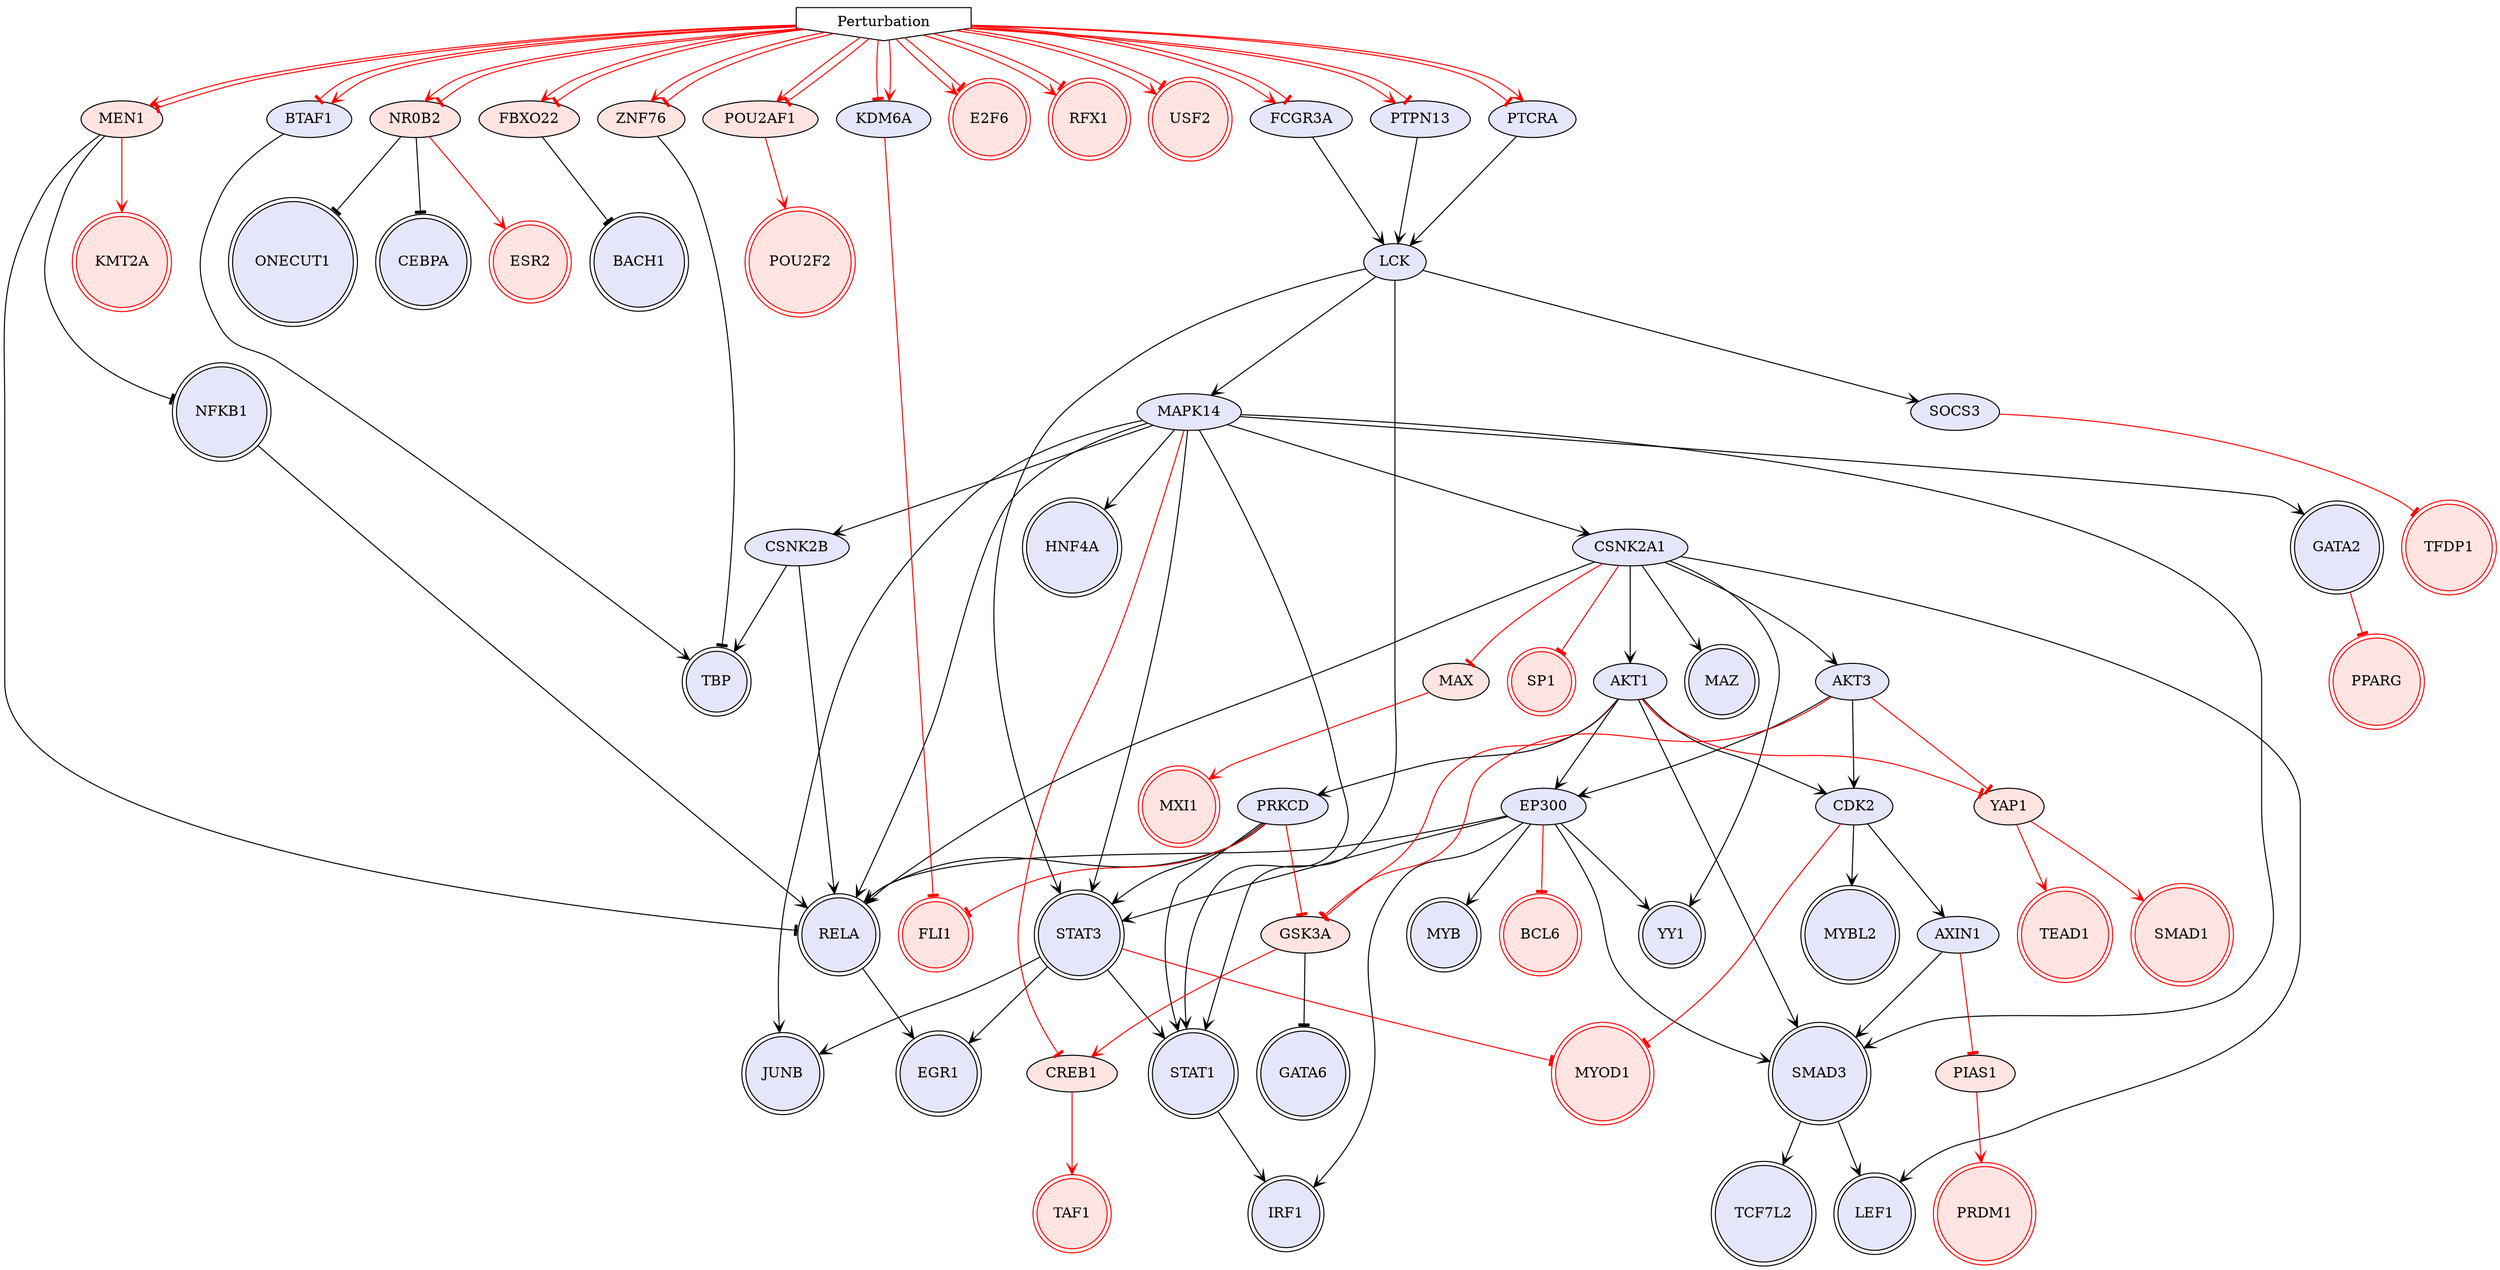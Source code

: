 digraph {

STAT1->IRF1 [penwidth=1, color=black, arrowhead="vee"]
EP300->MYB [penwidth=1, color=black, arrowhead="vee"]
STAT3->JUNB [penwidth=1, color=black, arrowhead="vee"]
STAT3->EGR1 [penwidth=1, color=black, arrowhead="vee"]
SMAD3->TCF7L2 [penwidth=1, color=black, arrowhead="vee"]
EP300->STAT3 [penwidth=1, color=black, arrowhead="vee"]
MEN1->NFKB1 [penwidth=1, color=black, arrowhead="tee"]
MEN1->RELA [penwidth=1, color=black, arrowhead="tee"]
SMAD3->LEF1 [penwidth=1, color=black, arrowhead="vee"]
AXIN1->SMAD3 [penwidth=1, color=black, arrowhead="vee"]
NR0B2->ONECUT1 [penwidth=1, color=black, arrowhead="tee"]
MAPK14->SMAD3 [penwidth=1, color=black, arrowhead="vee"]
MAPK14->STAT3 [penwidth=1, color=black, arrowhead="vee"]
MAPK14->STAT1 [penwidth=1, color=black, arrowhead="vee"]
CSNK2A1->LEF1 [penwidth=1, color=black, arrowhead="vee"]
MAPK14->CSNK2A1 [penwidth=1, color=black, arrowhead="vee"]
EP300->RELA [penwidth=1, color=black, arrowhead="vee"]
NFKB1->RELA [penwidth=1, color=black, arrowhead="vee"]
GSK3A->GATA6 [penwidth=1, color=black, arrowhead="tee"]
PTCRA->LCK [penwidth=1, color=black, arrowhead="vee"]
RELA->EGR1 [penwidth=1, color=black, arrowhead="vee"]
CSNK2A1->MAZ [penwidth=1, color=black, arrowhead="vee"]
MAPK14->GATA2 [penwidth=1, color=black, arrowhead="vee"]
FBXO22->BACH1 [penwidth=1, color=black, arrowhead="tee"]
AKT3->EP300 [penwidth=1, color=black, arrowhead="vee"]
CSNK2A1->RELA [penwidth=1, color=black, arrowhead="vee"]
CSNK2A1->AKT3 [penwidth=1, color=black, arrowhead="vee"]
ZNF76->TBP [penwidth=1, color=black, arrowhead="tee"]
EP300->SMAD3 [penwidth=1, color=black, arrowhead="vee"]
AKT3->CDK2 [penwidth=1, color=black, arrowhead="vee"]
CDK2->MYBL2 [penwidth=1, color=black, arrowhead="vee"]
MAPK14->JUNB [penwidth=1, color=black, arrowhead="vee"]
CSNK2A1->YY1 [penwidth=1, color=black, arrowhead="vee"]
NR0B2->CEBPA [penwidth=1, color=black, arrowhead="tee"]
MAPK14->HNF4A [penwidth=1, color=black, arrowhead="vee"]
LCK->SOCS3 [penwidth=1, color=black, arrowhead="vee"]
LCK->MAPK14 [penwidth=1, color=black, arrowhead="vee"]
LCK->STAT1 [penwidth=1, color=black, arrowhead="vee"]
STAT3->STAT1 [penwidth=1, color=black, arrowhead="vee"]
LCK->STAT3 [penwidth=1, color=black, arrowhead="vee"]
MAPK14->RELA [penwidth=1, color=black, arrowhead="vee"]
CDK2->AXIN1 [penwidth=1, color=black, arrowhead="vee"]
EP300->YY1 [penwidth=1, color=black, arrowhead="vee"]
EP300->IRF1 [penwidth=1, color=black, arrowhead="vee"]
Perturbation->KDM6A [penwidth=1, color=red, arrowhead="tee"]
Perturbation->PTCRA [penwidth=1, color=red, arrowhead="tee"]
MEN1->KMT2A [penwidth=1, color=red, arrowhead="vee"]
EP300->BCL6 [penwidth=1, color=red, arrowhead="tee"]
MAPK14->CREB1 [penwidth=1, color=red, arrowhead="tee"]
NR0B2->ESR2 [penwidth=1, color=red, arrowhead="vee"]
GSK3A->CREB1 [penwidth=1, color=red, arrowhead="vee"]
CREB1->TAF1 [penwidth=1, color=red, arrowhead="vee"]
YAP1->TEAD1 [penwidth=1, color=red, arrowhead="vee"]
CSNK2A1->SP1 [penwidth=1, color=red, arrowhead="tee"]
CSNK2A1->MAX [penwidth=1, color=red, arrowhead="tee"]
AKT3->GSK3A [penwidth=1, color=red, arrowhead="tee"]
YAP1->SMAD1 [penwidth=1, color=red, arrowhead="vee"]
KDM6A->FLI1 [penwidth=1, color=red, arrowhead="tee"]
AKT3->YAP1 [penwidth=1, color=red, arrowhead="tee"]
GATA2->PPARG [penwidth=1, color=red, arrowhead="tee"]
MAX->MXI1 [penwidth=1, color=red, arrowhead="vee"]
CDK2->MYOD1 [penwidth=1, color=red, arrowhead="tee"]
PIAS1->PRDM1 [penwidth=1, color=red, arrowhead="vee"]
POU2AF1->POU2F2 [penwidth=1, color=red, arrowhead="vee"]
SOCS3->TFDP1 [penwidth=1, color=red, arrowhead="tee"]
AXIN1->PIAS1 [penwidth=1, color=red, arrowhead="tee"]
STAT3->MYOD1 [penwidth=1, color=red, arrowhead="tee"]
Perturbation->E2F6 [penwidth=1, color=red, arrowhead="vee"]
Perturbation->FBXO22 [penwidth=1, color=red, arrowhead="vee"]
Perturbation->MEN1 [penwidth=1, color=red, arrowhead="vee"]
Perturbation->NR0B2 [penwidth=1, color=red, arrowhead="vee"]
Perturbation->POU2AF1 [penwidth=1, color=red, arrowhead="vee"]
Perturbation->RFX1 [penwidth=1, color=red, arrowhead="vee"]
Perturbation->USF2 [penwidth=1, color=red, arrowhead="vee"]
Perturbation->ZNF76 [penwidth=1, color=red, arrowhead="vee"]
CSNK2B->TBP [penwidth=1, color=black, arrowhead="vee"]
MAPK14->CSNK2B [penwidth=1, color=black, arrowhead="vee"]
CSNK2B->RELA [penwidth=1, color=black, arrowhead="vee"]
Perturbation->KDM6A [penwidth=1, color=red, arrowhead="vee"]
Perturbation->PTCRA [penwidth=1, color=red, arrowhead="vee"]
Perturbation->E2F6 [penwidth=1, color=red, arrowhead="tee"]
Perturbation->FBXO22 [penwidth=1, color=red, arrowhead="tee"]
Perturbation->MEN1 [penwidth=1, color=red, arrowhead="tee"]
Perturbation->NR0B2 [penwidth=1, color=red, arrowhead="tee"]
Perturbation->POU2AF1 [penwidth=1, color=red, arrowhead="tee"]
Perturbation->RFX1 [penwidth=1, color=red, arrowhead="tee"]
Perturbation->USF2 [penwidth=1, color=red, arrowhead="tee"]
FCGR3A->LCK [penwidth=1, color=black, arrowhead="vee"]
Perturbation->FCGR3A [penwidth=1, color=red, arrowhead="vee"]
Perturbation->ZNF76 [penwidth=1, color=red, arrowhead="tee"]
Perturbation->FCGR3A [penwidth=1, color=red, arrowhead="tee"]
BTAF1->TBP [penwidth=1, color=black, arrowhead="vee"]
Perturbation->BTAF1 [penwidth=1, color=red, arrowhead="tee"]
AKT1->EP300 [penwidth=1, color=black, arrowhead="vee"]
AKT1->SMAD3 [penwidth=1, color=black, arrowhead="vee"]
PRKCD->STAT1 [penwidth=1, color=black, arrowhead="vee"]
AKT1->CDK2 [penwidth=1, color=black, arrowhead="vee"]
PRKCD->STAT3 [penwidth=1, color=black, arrowhead="vee"]
CSNK2A1->AKT1 [penwidth=1, color=black, arrowhead="vee"]
PRKCD->RELA [penwidth=1, color=black, arrowhead="vee"]
PTPN13->LCK [penwidth=1, color=black, arrowhead="vee"]
AKT1->PRKCD [penwidth=1, color=black, arrowhead="vee"]
Perturbation->PTPN13 [penwidth=1, color=red, arrowhead="vee"]
AKT1->GSK3A [penwidth=1, color=red, arrowhead="tee"]
PRKCD->FLI1 [penwidth=1, color=red, arrowhead="tee"]
PRKCD->GSK3A [penwidth=1, color=red, arrowhead="tee"]
AKT1->YAP1 [penwidth=1, color=red, arrowhead="tee"]
Perturbation->PTPN13 [penwidth=1, color=red, arrowhead="tee"]
Perturbation->BTAF1 [penwidth=1, color=red, arrowhead="vee"]
Perturbation [style=filled, color=black, fillcolor=white, shape=invhouse];
SMAD1 [style=filled, color=red, fillcolor=mistyrose, shape=doublecircle];
STAT1 [style=filled, color=black, fillcolor=lavender, shape=doublecircle];
GATA2 [style=filled, color=black, fillcolor=lavender, shape=doublecircle];
RFX1 [style=filled, color=red, fillcolor=mistyrose, shape=doublecircle];
TBP [style=filled, color=black, fillcolor=lavender, shape=doublecircle];
ESR2 [style=filled, color=red, fillcolor=mistyrose, shape=doublecircle];
POU2F2 [style=filled, color=red, fillcolor=mistyrose, shape=doublecircle];
JUNB [style=filled, color=black, fillcolor=lavender, shape=doublecircle];
NFKB1 [style=filled, color=black, fillcolor=lavender, shape=doublecircle];
PPARG [style=filled, color=red, fillcolor=mistyrose, shape=doublecircle];
TAF1 [style=filled, color=red, fillcolor=mistyrose, shape=doublecircle];
LEF1 [style=filled, color=black, fillcolor=lavender, shape=doublecircle];
HNF4A [style=filled, color=black, fillcolor=lavender, shape=doublecircle];
E2F6 [style=filled, color=red, fillcolor=mistyrose, shape=doublecircle];
RELA [style=filled, color=black, fillcolor=lavender, shape=doublecircle];
YY1 [style=filled, color=black, fillcolor=lavender, shape=doublecircle];
TEAD1 [style=filled, color=red, fillcolor=mistyrose, shape=doublecircle];
STAT3 [style=filled, color=black, fillcolor=lavender, shape=doublecircle];
FLI1 [style=filled, color=red, fillcolor=mistyrose, shape=doublecircle];
EGR1 [style=filled, color=black, fillcolor=lavender, shape=doublecircle];
KMT2A [style=filled, color=red, fillcolor=mistyrose, shape=doublecircle];
SMAD3 [style=filled, color=black, fillcolor=lavender, shape=doublecircle];
MYB [style=filled, color=black, fillcolor=lavender, shape=doublecircle];
BACH1 [style=filled, color=black, fillcolor=lavender, shape=doublecircle];
MAZ [style=filled, color=black, fillcolor=lavender, shape=doublecircle];
ONECUT1 [style=filled, color=black, fillcolor=lavender, shape=doublecircle];
USF2 [style=filled, color=red, fillcolor=mistyrose, shape=doublecircle];
MYOD1 [style=filled, color=red, fillcolor=mistyrose, shape=doublecircle];
TFDP1 [style=filled, color=red, fillcolor=mistyrose, shape=doublecircle];
IRF1 [style=filled, color=black, fillcolor=lavender, shape=doublecircle];
CEBPA [style=filled, color=black, fillcolor=lavender, shape=doublecircle];
TCF7L2 [style=filled, color=black, fillcolor=lavender, shape=doublecircle];
PRDM1 [style=filled, color=red, fillcolor=mistyrose, shape=doublecircle];
GATA6 [style=filled, color=black, fillcolor=lavender, shape=doublecircle];
MXI1 [style=filled, color=red, fillcolor=mistyrose, shape=doublecircle];
MYBL2 [style=filled, color=black, fillcolor=lavender, shape=doublecircle];
BCL6 [style=filled, color=red, fillcolor=mistyrose, shape=doublecircle];
SP1 [style=filled, color=red, fillcolor=mistyrose, shape=doublecircle];
EP300 [style=filled, fillcolor=lavender];
MEN1 [style=filled, fillcolor=mistyrose];
AXIN1 [style=filled, fillcolor=lavender];
NR0B2 [style=filled, fillcolor=mistyrose];
MAPK14 [style=filled, fillcolor=lavender];
CSNK2A1 [style=filled, fillcolor=lavender];
GSK3A [style=filled, fillcolor=mistyrose];
PTCRA [style=filled, fillcolor=lavender];
FBXO22 [style=filled, fillcolor=mistyrose];
AKT3 [style=filled, fillcolor=lavender];
ZNF76 [style=filled, fillcolor=mistyrose];
CDK2 [style=filled, fillcolor=lavender];
LCK [style=filled, fillcolor=lavender];
CREB1 [style=filled, fillcolor=mistyrose];
YAP1 [style=filled, fillcolor=mistyrose];
KDM6A [style=filled, fillcolor=lavender];
MAX [style=filled, fillcolor=mistyrose];
PIAS1 [style=filled, fillcolor=mistyrose];
POU2AF1 [style=filled, fillcolor=mistyrose];
SOCS3 [style=filled, fillcolor=lavender];
CSNK2B [style=filled, fillcolor=lavender];
FCGR3A [style=filled, fillcolor=lavender];
BTAF1 [style=filled, fillcolor=lavender];
AKT1 [style=filled, fillcolor=lavender];
PRKCD [style=filled, fillcolor=lavender];
PTPN13 [style=filled, fillcolor=lavender];


}
